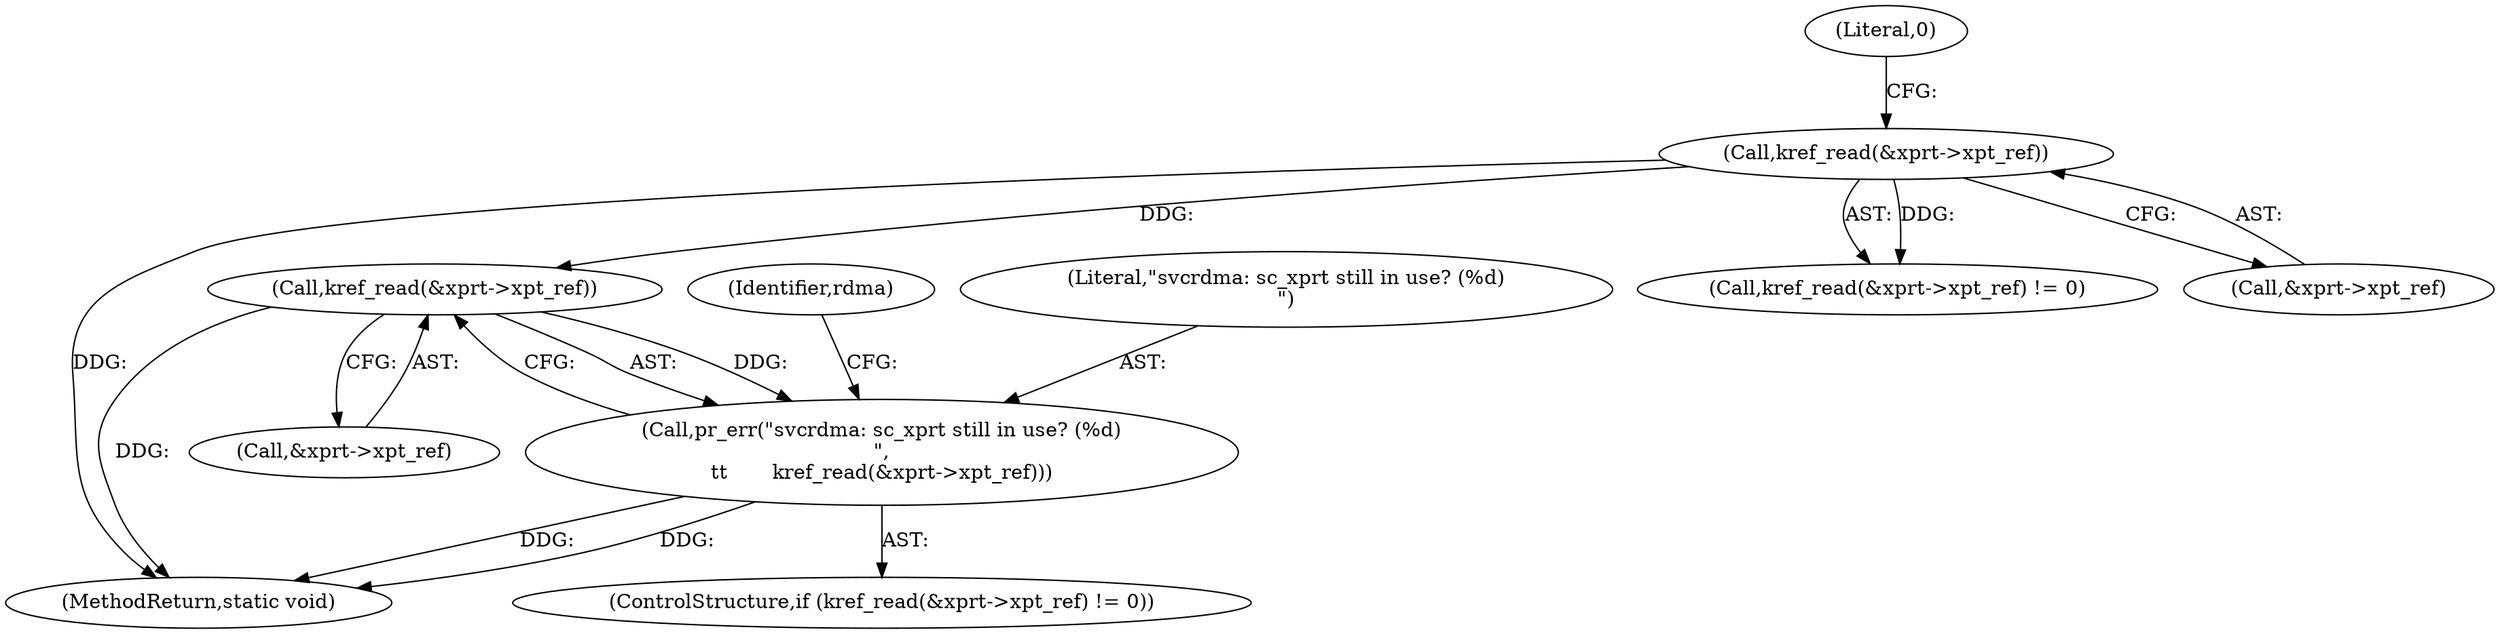 digraph "0_linux_c70422f760c120480fee4de6c38804c72aa26bc1_41@API" {
"1000145" [label="(Call,kref_read(&xprt->xpt_ref))"];
"1000137" [label="(Call,kref_read(&xprt->xpt_ref))"];
"1000143" [label="(Call,pr_err(\"svcrdma: sc_xprt still in use? (%d)\n\",\n\t\t       kref_read(&xprt->xpt_ref)))"];
"1000146" [label="(Call,&xprt->xpt_ref)"];
"1000155" [label="(Identifier,rdma)"];
"1000277" [label="(MethodReturn,static void)"];
"1000145" [label="(Call,kref_read(&xprt->xpt_ref))"];
"1000142" [label="(Literal,0)"];
"1000143" [label="(Call,pr_err(\"svcrdma: sc_xprt still in use? (%d)\n\",\n\t\t       kref_read(&xprt->xpt_ref)))"];
"1000136" [label="(Call,kref_read(&xprt->xpt_ref) != 0)"];
"1000138" [label="(Call,&xprt->xpt_ref)"];
"1000135" [label="(ControlStructure,if (kref_read(&xprt->xpt_ref) != 0))"];
"1000137" [label="(Call,kref_read(&xprt->xpt_ref))"];
"1000144" [label="(Literal,\"svcrdma: sc_xprt still in use? (%d)\n\")"];
"1000145" -> "1000143"  [label="AST: "];
"1000145" -> "1000146"  [label="CFG: "];
"1000146" -> "1000145"  [label="AST: "];
"1000143" -> "1000145"  [label="CFG: "];
"1000145" -> "1000277"  [label="DDG: "];
"1000145" -> "1000143"  [label="DDG: "];
"1000137" -> "1000145"  [label="DDG: "];
"1000137" -> "1000136"  [label="AST: "];
"1000137" -> "1000138"  [label="CFG: "];
"1000138" -> "1000137"  [label="AST: "];
"1000142" -> "1000137"  [label="CFG: "];
"1000137" -> "1000277"  [label="DDG: "];
"1000137" -> "1000136"  [label="DDG: "];
"1000143" -> "1000135"  [label="AST: "];
"1000144" -> "1000143"  [label="AST: "];
"1000155" -> "1000143"  [label="CFG: "];
"1000143" -> "1000277"  [label="DDG: "];
"1000143" -> "1000277"  [label="DDG: "];
}
